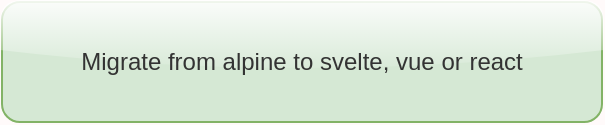 <mxfile>
  <diagram id="Qdg" name="In progress">
    <mxGraphModel dx="0" dy="0" background="#FFFAFA" grid="0" gridSize="10" guides="1" tooltips="1" connect="1" arrows="1" fold="1" page="1" pageScale="1" pageWidth="1169" pageHeight="827" math="0" shadow="0">
      <root>
        <mxCell id="page_root_Qdg" parent="Qdg"/>
        <mxCell id="node_root_Qdg" parent="page_root_Qdg"/>
        <mxCell id="Qdg-2" value="Migrate from alpine to svelte, vue or react" style="whiteSpace=wrap;html=1;rounded=1;glass=1;fillColor=#d5e8d4;strokeColor=#82b366;fontColor=#333333" vertex="1" parent="node_root_Qdg">
          <mxGeometry x="10" y="10" width="300" height="60" as="geometry"/>
        </mxCell>
      </root>
    </mxGraphModel>
  </diagram>
  <diagram id="K9s" name="To Do">
    <mxGraphModel dx="0" dy="0" background="#FFFAFA" grid="0" gridSize="10" guides="1" tooltips="1" connect="1" arrows="1" fold="1" page="1" pageScale="1" pageWidth="1169" pageHeight="827" math="0" shadow="0">
      <root>
        <mxCell id="page_root_K9s" parent="K9s"/>
        <mxCell id="node_root_K9s" parent="page_root_K9s"/>
        <mxCell id="K9s-2" value="Add guideline documentation" style="whiteSpace=wrap;html=1;rounded=1;glass=1;fillColor=#dae8fc;strokeColor=#6c8ebf;fontColor=#333333" vertex="1" parent="node_root_K9s">
          <mxGeometry x="10" y="10" width="300" height="60" as="geometry"/>
        </mxCell>
        <mxCell id="K9s-3" value="Docs as Code sample DSL" style="whiteSpace=wrap;html=1;rounded=1;glass=1;fillColor=#dae8fc;strokeColor=#6c8ebf;fontColor=#333333" vertex="1" parent="node_root_K9s">
          <mxGeometry x="330" y="10" width="300" height="60" as="geometry"/>
        </mxCell>
        <mxCell id="K9s-4" value="Agent as Code sample DSL" style="whiteSpace=wrap;html=1;rounded=1;glass=1;fillColor=#dae8fc;strokeColor=#6c8ebf;fontColor=#333333" vertex="1" parent="node_root_K9s">
          <mxGeometry x="650" y="10" width="300" height="60" as="geometry"/>
        </mxCell>
        <mxCell id="K9s-5" value="Poly as Code sample DSL" style="whiteSpace=wrap;html=1;rounded=1;glass=1;fillColor=#dae8fc;strokeColor=#6c8ebf;fontColor=#333333" vertex="1" parent="node_root_K9s">
          <mxGeometry x="10" y="90" width="300" height="60" as="geometry"/>
        </mxCell>
        <mxCell id="K9s-6" value="DSLs as Code sample DSL" style="whiteSpace=wrap;html=1;rounded=1;glass=1;fillColor=#dae8fc;strokeColor=#6c8ebf;fontColor=#333333" vertex="1" parent="node_root_K9s">
          <mxGeometry x="330" y="90" width="300" height="60" as="geometry"/>
        </mxCell>
        <mxCell id="K9s-7" value="Voice as Code sample DSL" style="whiteSpace=wrap;html=1;rounded=1;glass=1;fillColor=#dae8fc;strokeColor=#6c8ebf;fontColor=#333333" vertex="1" parent="node_root_K9s">
          <mxGeometry x="650" y="90" width="300" height="60" as="geometry"/>
        </mxCell>
        <mxCell id="K9s-8" value="Data as Code sample DSL" style="whiteSpace=wrap;html=1;rounded=1;glass=1;fillColor=#dae8fc;strokeColor=#6c8ebf;fontColor=#333333" vertex="1" parent="node_root_K9s">
          <mxGeometry x="10" y="170" width="300" height="60" as="geometry"/>
        </mxCell>
        <mxCell id="K9s-9" value="Chart Design as Code sample DSL" style="whiteSpace=wrap;html=1;rounded=1;glass=1;fillColor=#dae8fc;strokeColor=#6c8ebf;fontColor=#333333" vertex="1" parent="node_root_K9s">
          <mxGeometry x="330" y="170" width="300" height="60" as="geometry"/>
        </mxCell>
        <mxCell id="K9s-10" value="Video as Code sample DSL" style="whiteSpace=wrap;html=1;rounded=1;glass=1;fillColor=#dae8fc;strokeColor=#6c8ebf;fontColor=#333333" vertex="1" parent="node_root_K9s">
          <mxGeometry x="650" y="170" width="300" height="60" as="geometry"/>
        </mxCell>
        <mxCell id="K9s-11" value="Image as Code sample DSL" style="whiteSpace=wrap;html=1;rounded=1;glass=1;fillColor=#dae8fc;strokeColor=#6c8ebf;fontColor=#333333" vertex="1" parent="node_root_K9s">
          <mxGeometry x="10" y="250" width="300" height="60" as="geometry"/>
        </mxCell>
      </root>
    </mxGraphModel>
  </diagram>
  <diagram id="l6G" name="Done">
    <mxGraphModel dx="0" dy="0" background="#FFFAFA" grid="0" gridSize="10" guides="1" tooltips="1" connect="1" arrows="1" fold="1" page="1" pageScale="1" pageWidth="1169" pageHeight="827" math="0" shadow="0">
      <root>
        <mxCell id="page_root_l6G" parent="l6G"/>
        <mxCell id="node_root_l6G" parent="page_root_l6G"/>
        <mxCell id="l6G-2" value="Setup project with CI/CD, tests, linting, basic doumentation, semantic versioning" style="whiteSpace=wrap;html=1;rounded=1;glass=1;fillColor=#f8cecc;strokeColor=#b85450;fontColor=#333333" vertex="1" parent="node_root_l6G">
          <mxGeometry x="10" y="10" width="300" height="60" as="geometry"/>
        </mxCell>
      </root>
    </mxGraphModel>
  </diagram>
</mxfile>